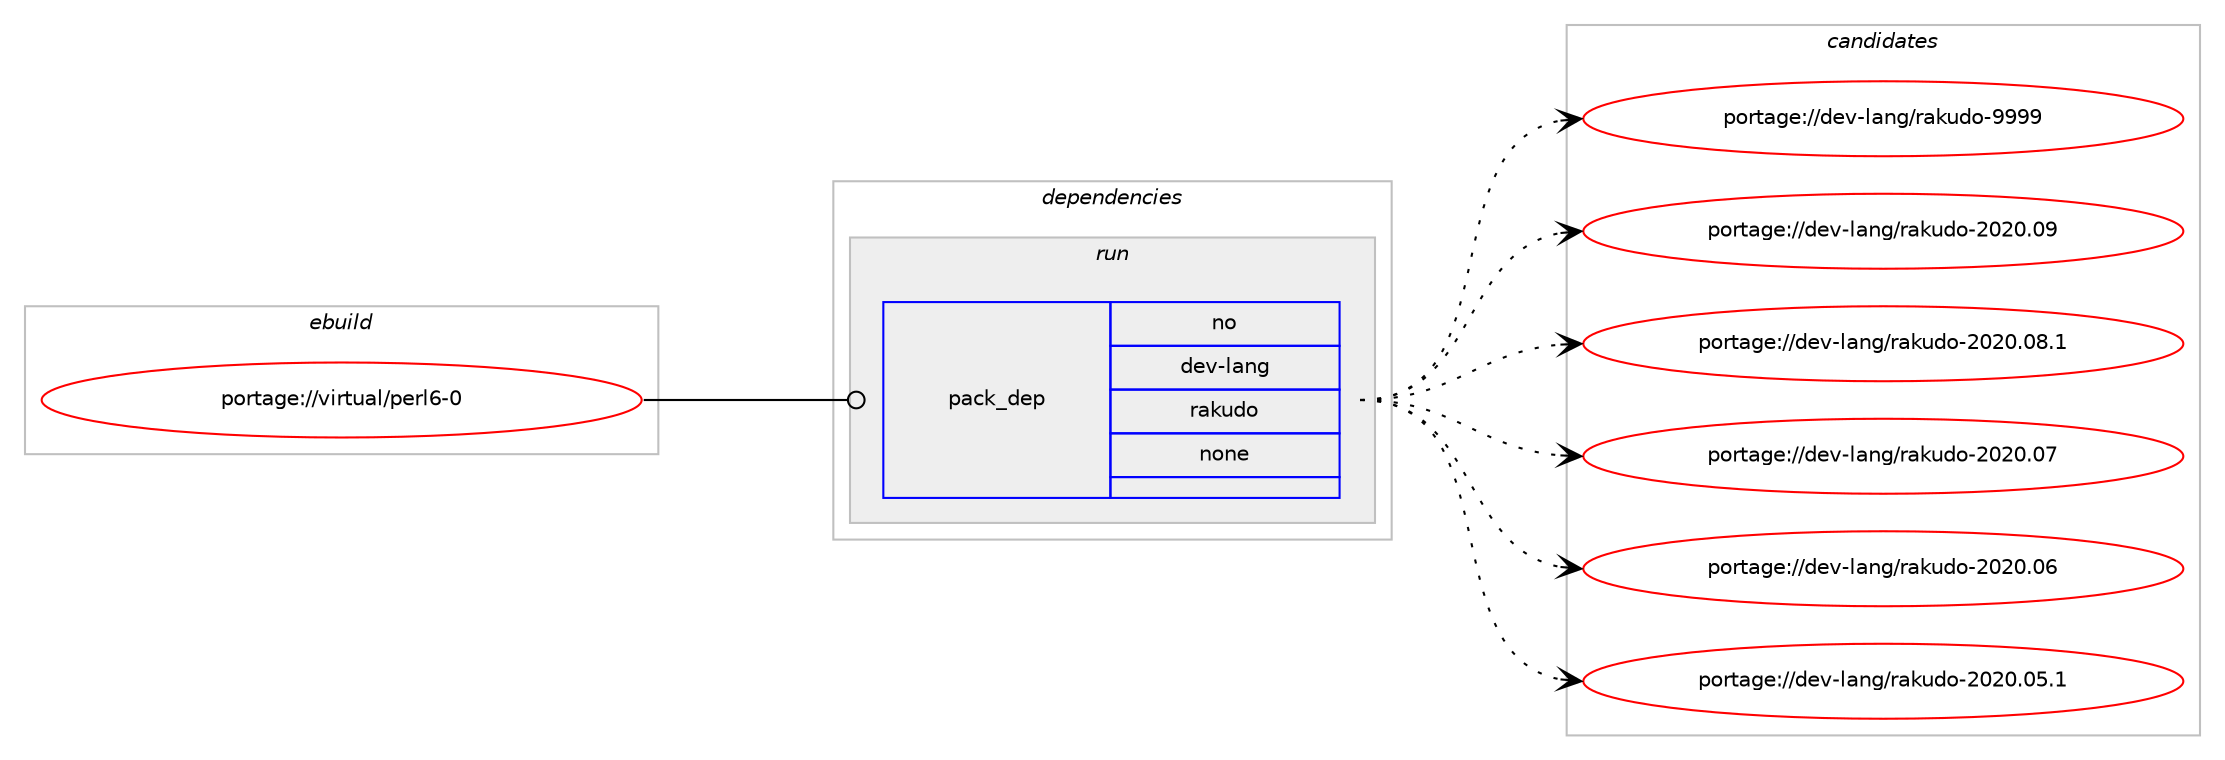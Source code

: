 digraph prolog {

# *************
# Graph options
# *************

newrank=true;
concentrate=true;
compound=true;
graph [rankdir=LR,fontname=Helvetica,fontsize=10,ranksep=1.5];#, ranksep=2.5, nodesep=0.2];
edge  [arrowhead=vee];
node  [fontname=Helvetica,fontsize=10];

# **********
# The ebuild
# **********

subgraph cluster_leftcol {
color=gray;
rank=same;
label=<<i>ebuild</i>>;
id [label="portage://virtual/perl6-0", color=red, width=4, href="../virtual/perl6-0.svg"];
}

# ****************
# The dependencies
# ****************

subgraph cluster_midcol {
color=gray;
label=<<i>dependencies</i>>;
subgraph cluster_compile {
fillcolor="#eeeeee";
style=filled;
label=<<i>compile</i>>;
}
subgraph cluster_compileandrun {
fillcolor="#eeeeee";
style=filled;
label=<<i>compile and run</i>>;
}
subgraph cluster_run {
fillcolor="#eeeeee";
style=filled;
label=<<i>run</i>>;
subgraph pack1320 {
dependency1459 [label=<<TABLE BORDER="0" CELLBORDER="1" CELLSPACING="0" CELLPADDING="4" WIDTH="220"><TR><TD ROWSPAN="6" CELLPADDING="30">pack_dep</TD></TR><TR><TD WIDTH="110">no</TD></TR><TR><TD>dev-lang</TD></TR><TR><TD>rakudo</TD></TR><TR><TD>none</TD></TR><TR><TD></TD></TR></TABLE>>, shape=none, color=blue];
}
id:e -> dependency1459:w [weight=20,style="solid",arrowhead="odot"];
}
}

# **************
# The candidates
# **************

subgraph cluster_choices {
rank=same;
color=gray;
label=<<i>candidates</i>>;

subgraph choice1320 {
color=black;
nodesep=1;
choice100101118451089711010347114971071171001114557575757 [label="portage://dev-lang/rakudo-9999", color=red, width=4,href="../dev-lang/rakudo-9999.svg"];
choice100101118451089711010347114971071171001114550485048464857 [label="portage://dev-lang/rakudo-2020.09", color=red, width=4,href="../dev-lang/rakudo-2020.09.svg"];
choice1001011184510897110103471149710711710011145504850484648564649 [label="portage://dev-lang/rakudo-2020.08.1", color=red, width=4,href="../dev-lang/rakudo-2020.08.1.svg"];
choice100101118451089711010347114971071171001114550485048464855 [label="portage://dev-lang/rakudo-2020.07", color=red, width=4,href="../dev-lang/rakudo-2020.07.svg"];
choice100101118451089711010347114971071171001114550485048464854 [label="portage://dev-lang/rakudo-2020.06", color=red, width=4,href="../dev-lang/rakudo-2020.06.svg"];
choice1001011184510897110103471149710711710011145504850484648534649 [label="portage://dev-lang/rakudo-2020.05.1", color=red, width=4,href="../dev-lang/rakudo-2020.05.1.svg"];
dependency1459:e -> choice100101118451089711010347114971071171001114557575757:w [style=dotted,weight="100"];
dependency1459:e -> choice100101118451089711010347114971071171001114550485048464857:w [style=dotted,weight="100"];
dependency1459:e -> choice1001011184510897110103471149710711710011145504850484648564649:w [style=dotted,weight="100"];
dependency1459:e -> choice100101118451089711010347114971071171001114550485048464855:w [style=dotted,weight="100"];
dependency1459:e -> choice100101118451089711010347114971071171001114550485048464854:w [style=dotted,weight="100"];
dependency1459:e -> choice1001011184510897110103471149710711710011145504850484648534649:w [style=dotted,weight="100"];
}
}

}
